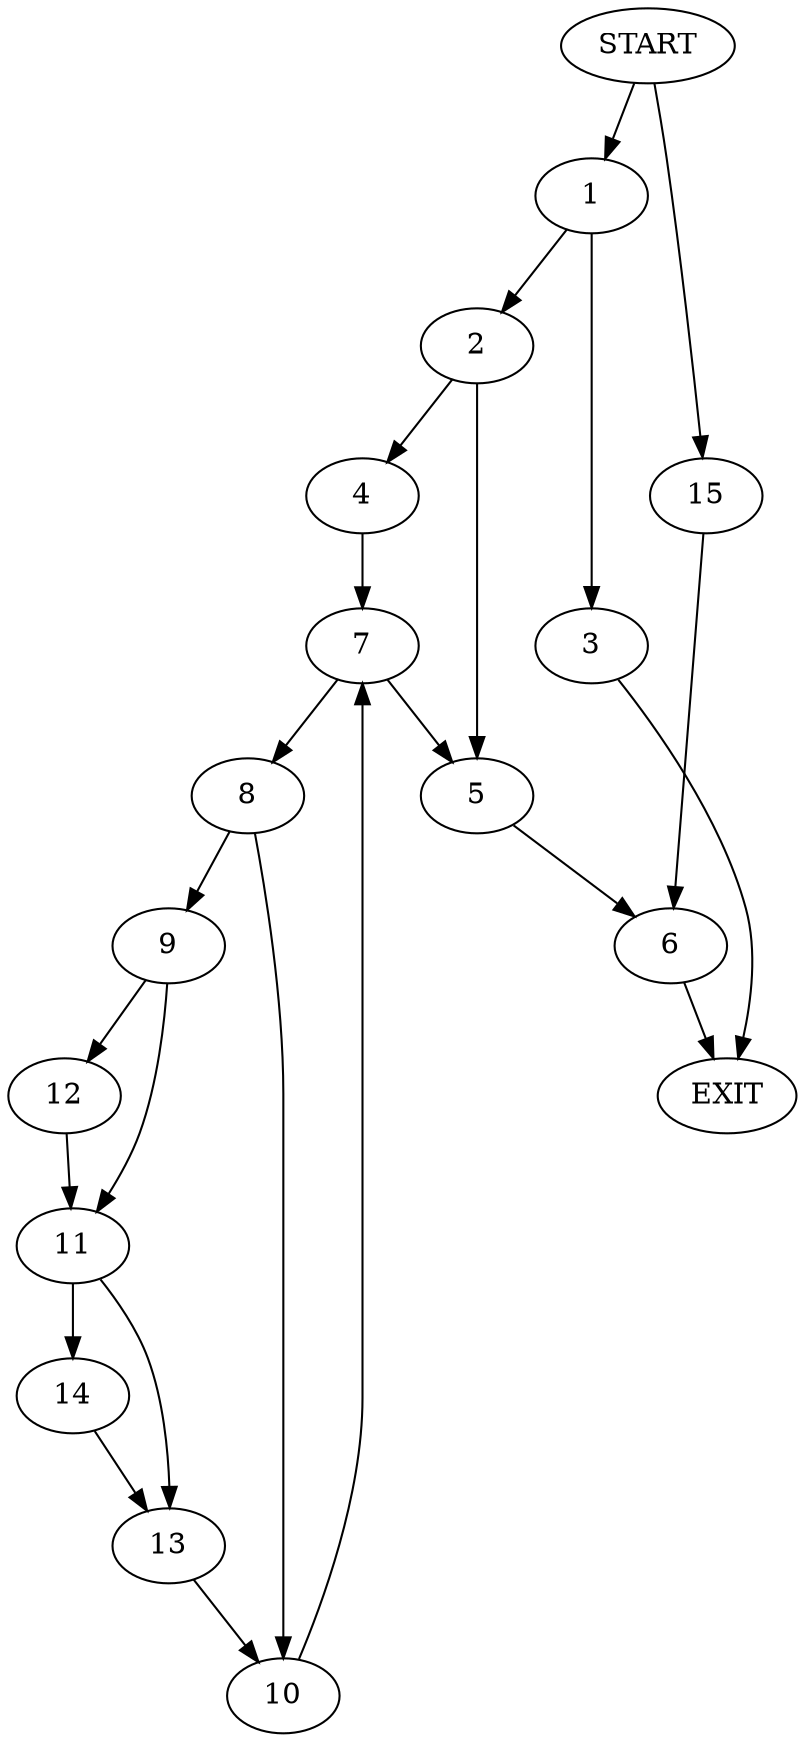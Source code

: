 digraph {
0 [label="START"]
16 [label="EXIT"]
0 -> 1
1 -> 2
1 -> 3
3 -> 16
2 -> 4
2 -> 5
5 -> 6
4 -> 7
7 -> 8
7 -> 5
8 -> 9
8 -> 10
10 -> 7
9 -> 11
9 -> 12
11 -> 13
11 -> 14
12 -> 11
13 -> 10
14 -> 13
6 -> 16
0 -> 15
15 -> 6
}
